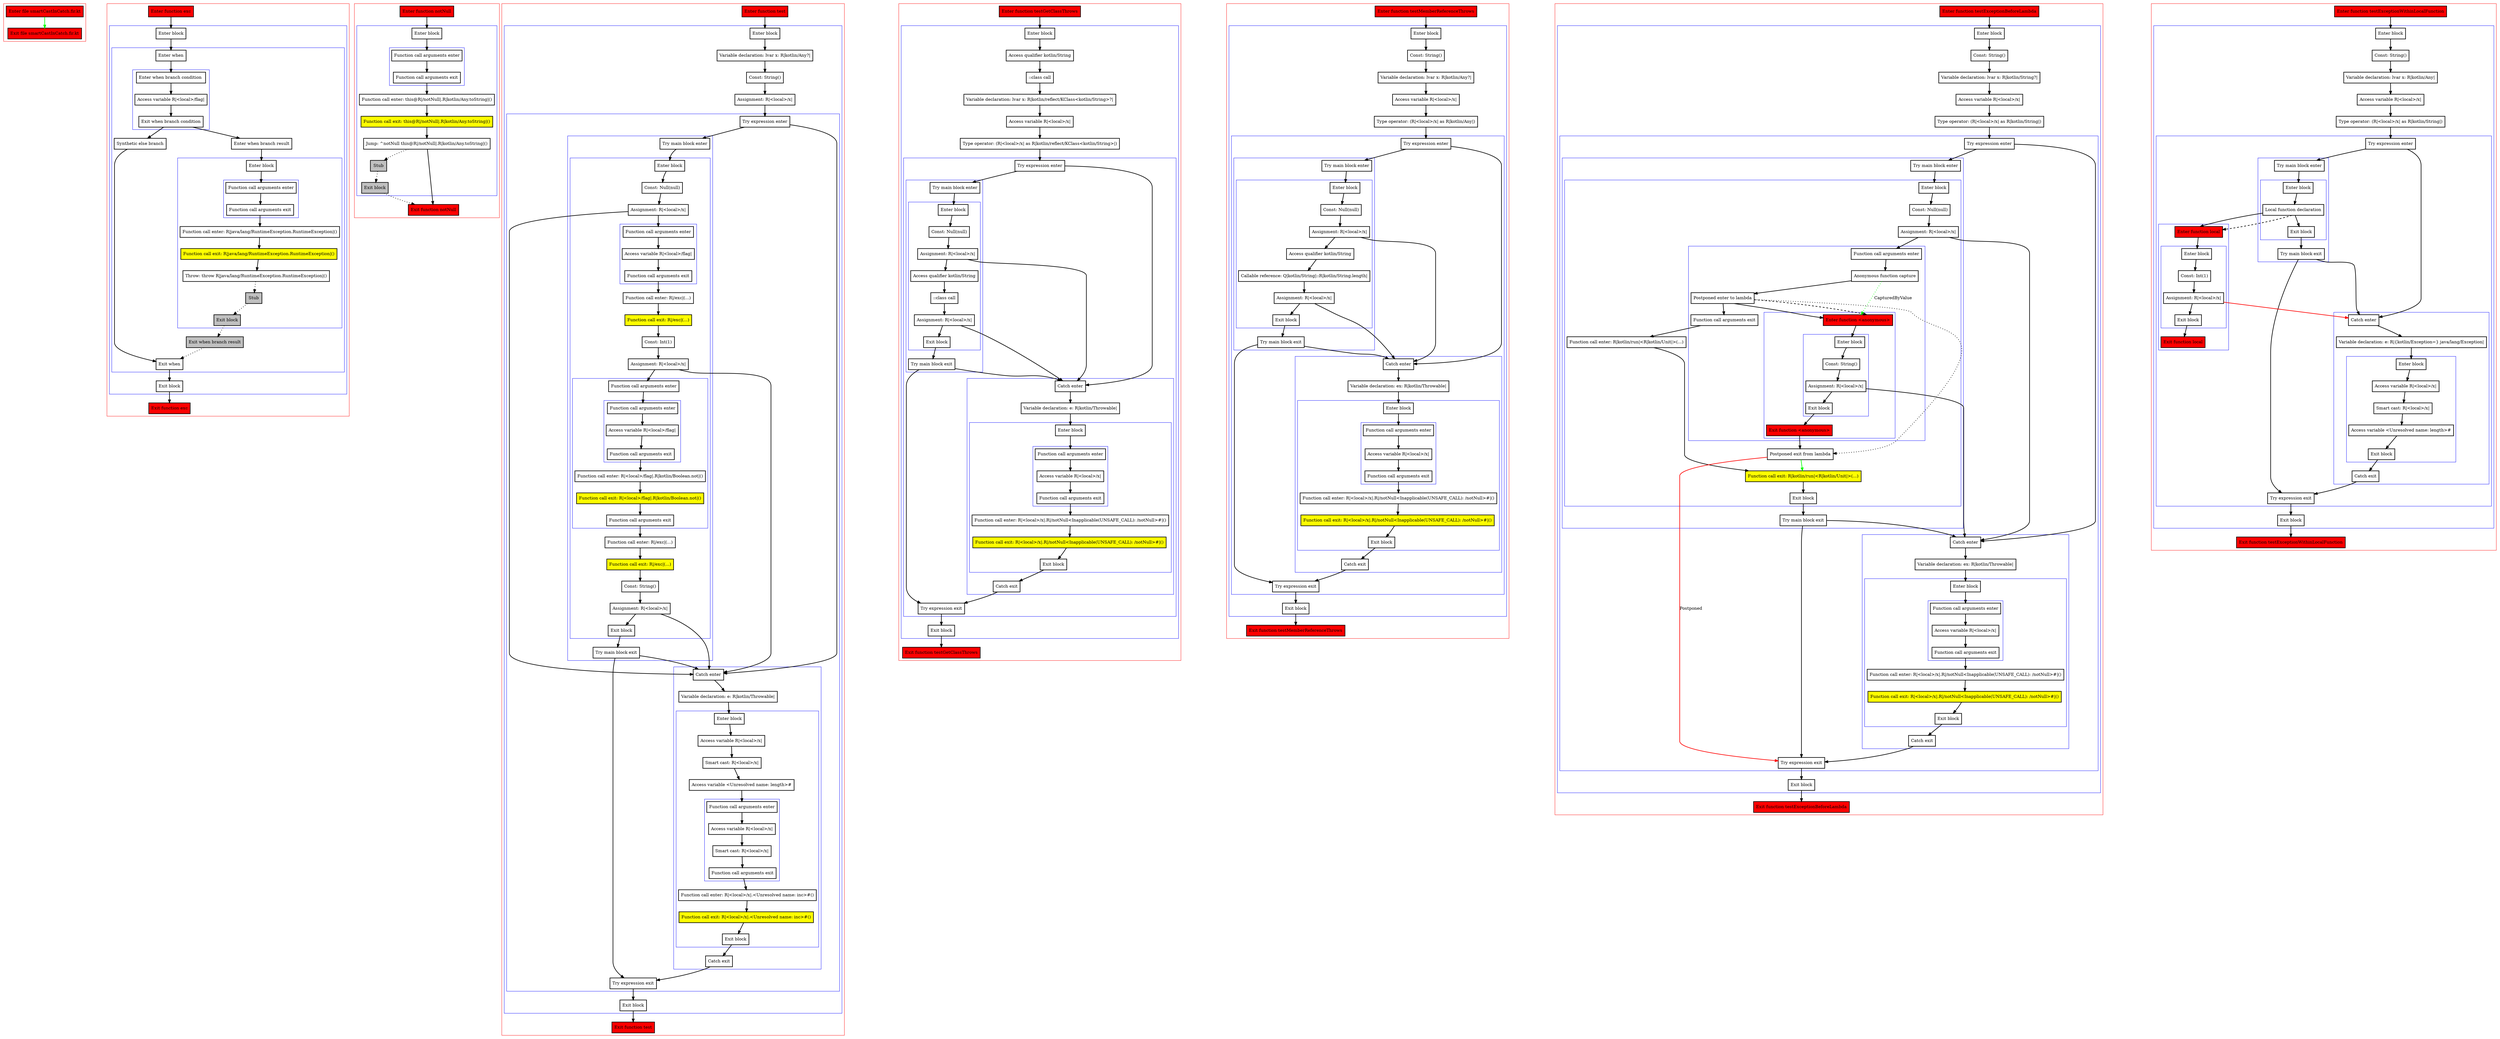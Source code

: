 digraph smartCastInCatch_fir_kt {
    graph [nodesep=3]
    node [shape=box penwidth=2]
    edge [penwidth=2]

    subgraph cluster_0 {
        color=red
        0 [label="Enter file smartCastInCatch.fir.kt" style="filled" fillcolor=red];
        1 [label="Exit file smartCastInCatch.fir.kt" style="filled" fillcolor=red];
    }
    0 -> {1} [color=green];

    subgraph cluster_1 {
        color=red
        2 [label="Enter function exc" style="filled" fillcolor=red];
        subgraph cluster_2 {
            color=blue
            3 [label="Enter block"];
            subgraph cluster_3 {
                color=blue
                4 [label="Enter when"];
                subgraph cluster_4 {
                    color=blue
                    5 [label="Enter when branch condition "];
                    6 [label="Access variable R|<local>/flag|"];
                    7 [label="Exit when branch condition"];
                }
                8 [label="Synthetic else branch"];
                9 [label="Enter when branch result"];
                subgraph cluster_5 {
                    color=blue
                    10 [label="Enter block"];
                    subgraph cluster_6 {
                        color=blue
                        11 [label="Function call arguments enter"];
                        12 [label="Function call arguments exit"];
                    }
                    13 [label="Function call enter: R|java/lang/RuntimeException.RuntimeException|()"];
                    14 [label="Function call exit: R|java/lang/RuntimeException.RuntimeException|()" style="filled" fillcolor=yellow];
                    15 [label="Throw: throw R|java/lang/RuntimeException.RuntimeException|()"];
                    16 [label="Stub" style="filled" fillcolor=gray];
                    17 [label="Exit block" style="filled" fillcolor=gray];
                }
                18 [label="Exit when branch result" style="filled" fillcolor=gray];
                19 [label="Exit when"];
            }
            20 [label="Exit block"];
        }
        21 [label="Exit function exc" style="filled" fillcolor=red];
    }
    2 -> {3};
    3 -> {4};
    4 -> {5};
    5 -> {6};
    6 -> {7};
    7 -> {8 9};
    8 -> {19};
    9 -> {10};
    10 -> {11};
    11 -> {12};
    12 -> {13};
    13 -> {14};
    14 -> {15};
    15 -> {16} [style=dotted];
    16 -> {17} [style=dotted];
    17 -> {18} [style=dotted];
    18 -> {19} [style=dotted];
    19 -> {20};
    20 -> {21};

    subgraph cluster_7 {
        color=red
        22 [label="Enter function notNull" style="filled" fillcolor=red];
        subgraph cluster_8 {
            color=blue
            23 [label="Enter block"];
            subgraph cluster_9 {
                color=blue
                24 [label="Function call arguments enter"];
                25 [label="Function call arguments exit"];
            }
            26 [label="Function call enter: this@R|/notNull|.R|kotlin/Any.toString|()"];
            27 [label="Function call exit: this@R|/notNull|.R|kotlin/Any.toString|()" style="filled" fillcolor=yellow];
            28 [label="Jump: ^notNull this@R|/notNull|.R|kotlin/Any.toString|()"];
            29 [label="Stub" style="filled" fillcolor=gray];
            30 [label="Exit block" style="filled" fillcolor=gray];
        }
        31 [label="Exit function notNull" style="filled" fillcolor=red];
    }
    22 -> {23};
    23 -> {24};
    24 -> {25};
    25 -> {26};
    26 -> {27};
    27 -> {28};
    28 -> {31};
    28 -> {29} [style=dotted];
    29 -> {30} [style=dotted];
    30 -> {31} [style=dotted];

    subgraph cluster_10 {
        color=red
        32 [label="Enter function test" style="filled" fillcolor=red];
        subgraph cluster_11 {
            color=blue
            33 [label="Enter block"];
            34 [label="Variable declaration: lvar x: R|kotlin/Any?|"];
            35 [label="Const: String()"];
            36 [label="Assignment: R|<local>/x|"];
            subgraph cluster_12 {
                color=blue
                37 [label="Try expression enter"];
                subgraph cluster_13 {
                    color=blue
                    38 [label="Try main block enter"];
                    subgraph cluster_14 {
                        color=blue
                        39 [label="Enter block"];
                        40 [label="Const: Null(null)"];
                        41 [label="Assignment: R|<local>/x|"];
                        subgraph cluster_15 {
                            color=blue
                            42 [label="Function call arguments enter"];
                            43 [label="Access variable R|<local>/flag|"];
                            44 [label="Function call arguments exit"];
                        }
                        45 [label="Function call enter: R|/exc|(...)"];
                        46 [label="Function call exit: R|/exc|(...)" style="filled" fillcolor=yellow];
                        47 [label="Const: Int(1)"];
                        48 [label="Assignment: R|<local>/x|"];
                        subgraph cluster_16 {
                            color=blue
                            49 [label="Function call arguments enter"];
                            subgraph cluster_17 {
                                color=blue
                                50 [label="Function call arguments enter"];
                                51 [label="Access variable R|<local>/flag|"];
                                52 [label="Function call arguments exit"];
                            }
                            53 [label="Function call enter: R|<local>/flag|.R|kotlin/Boolean.not|()"];
                            54 [label="Function call exit: R|<local>/flag|.R|kotlin/Boolean.not|()" style="filled" fillcolor=yellow];
                            55 [label="Function call arguments exit"];
                        }
                        56 [label="Function call enter: R|/exc|(...)"];
                        57 [label="Function call exit: R|/exc|(...)" style="filled" fillcolor=yellow];
                        58 [label="Const: String()"];
                        59 [label="Assignment: R|<local>/x|"];
                        60 [label="Exit block"];
                    }
                    61 [label="Try main block exit"];
                }
                subgraph cluster_18 {
                    color=blue
                    62 [label="Catch enter"];
                    63 [label="Variable declaration: e: R|kotlin/Throwable|"];
                    subgraph cluster_19 {
                        color=blue
                        64 [label="Enter block"];
                        65 [label="Access variable R|<local>/x|"];
                        66 [label="Smart cast: R|<local>/x|"];
                        67 [label="Access variable <Unresolved name: length>#"];
                        subgraph cluster_20 {
                            color=blue
                            68 [label="Function call arguments enter"];
                            69 [label="Access variable R|<local>/x|"];
                            70 [label="Smart cast: R|<local>/x|"];
                            71 [label="Function call arguments exit"];
                        }
                        72 [label="Function call enter: R|<local>/x|.<Unresolved name: inc>#()"];
                        73 [label="Function call exit: R|<local>/x|.<Unresolved name: inc>#()" style="filled" fillcolor=yellow];
                        74 [label="Exit block"];
                    }
                    75 [label="Catch exit"];
                }
                76 [label="Try expression exit"];
            }
            77 [label="Exit block"];
        }
        78 [label="Exit function test" style="filled" fillcolor=red];
    }
    32 -> {33};
    33 -> {34};
    34 -> {35};
    35 -> {36};
    36 -> {37};
    37 -> {38 62};
    38 -> {39};
    39 -> {40};
    40 -> {41};
    41 -> {42 62};
    42 -> {43};
    43 -> {44};
    44 -> {45};
    45 -> {46};
    46 -> {47};
    47 -> {48};
    48 -> {49 62};
    49 -> {50};
    50 -> {51};
    51 -> {52};
    52 -> {53};
    53 -> {54};
    54 -> {55};
    55 -> {56};
    56 -> {57};
    57 -> {58};
    58 -> {59};
    59 -> {60 62};
    60 -> {61};
    61 -> {62 76};
    62 -> {63};
    63 -> {64};
    64 -> {65};
    65 -> {66};
    66 -> {67};
    67 -> {68};
    68 -> {69};
    69 -> {70};
    70 -> {71};
    71 -> {72};
    72 -> {73};
    73 -> {74};
    74 -> {75};
    75 -> {76};
    76 -> {77};
    77 -> {78};

    subgraph cluster_21 {
        color=red
        79 [label="Enter function testGetClassThrows" style="filled" fillcolor=red];
        subgraph cluster_22 {
            color=blue
            80 [label="Enter block"];
            81 [label="Access qualifier kotlin/String"];
            82 [label="::class call"];
            83 [label="Variable declaration: lvar x: R|kotlin/reflect/KClass<kotlin/String>?|"];
            84 [label="Access variable R|<local>/x|"];
            85 [label="Type operator: (R|<local>/x| as R|kotlin/reflect/KClass<kotlin/String>|)"];
            subgraph cluster_23 {
                color=blue
                86 [label="Try expression enter"];
                subgraph cluster_24 {
                    color=blue
                    87 [label="Try main block enter"];
                    subgraph cluster_25 {
                        color=blue
                        88 [label="Enter block"];
                        89 [label="Const: Null(null)"];
                        90 [label="Assignment: R|<local>/x|"];
                        91 [label="Access qualifier kotlin/String"];
                        92 [label="::class call"];
                        93 [label="Assignment: R|<local>/x|"];
                        94 [label="Exit block"];
                    }
                    95 [label="Try main block exit"];
                }
                subgraph cluster_26 {
                    color=blue
                    96 [label="Catch enter"];
                    97 [label="Variable declaration: e: R|kotlin/Throwable|"];
                    subgraph cluster_27 {
                        color=blue
                        98 [label="Enter block"];
                        subgraph cluster_28 {
                            color=blue
                            99 [label="Function call arguments enter"];
                            100 [label="Access variable R|<local>/x|"];
                            101 [label="Function call arguments exit"];
                        }
                        102 [label="Function call enter: R|<local>/x|.R|/notNull<Inapplicable(UNSAFE_CALL): /notNull>#|()"];
                        103 [label="Function call exit: R|<local>/x|.R|/notNull<Inapplicable(UNSAFE_CALL): /notNull>#|()" style="filled" fillcolor=yellow];
                        104 [label="Exit block"];
                    }
                    105 [label="Catch exit"];
                }
                106 [label="Try expression exit"];
            }
            107 [label="Exit block"];
        }
        108 [label="Exit function testGetClassThrows" style="filled" fillcolor=red];
    }
    79 -> {80};
    80 -> {81};
    81 -> {82};
    82 -> {83};
    83 -> {84};
    84 -> {85};
    85 -> {86};
    86 -> {87 96};
    87 -> {88};
    88 -> {89};
    89 -> {90};
    90 -> {91 96};
    91 -> {92};
    92 -> {93};
    93 -> {94 96};
    94 -> {95};
    95 -> {96 106};
    96 -> {97};
    97 -> {98};
    98 -> {99};
    99 -> {100};
    100 -> {101};
    101 -> {102};
    102 -> {103};
    103 -> {104};
    104 -> {105};
    105 -> {106};
    106 -> {107};
    107 -> {108};

    subgraph cluster_29 {
        color=red
        109 [label="Enter function testMemberReferenceThrows" style="filled" fillcolor=red];
        subgraph cluster_30 {
            color=blue
            110 [label="Enter block"];
            111 [label="Const: String()"];
            112 [label="Variable declaration: lvar x: R|kotlin/Any?|"];
            113 [label="Access variable R|<local>/x|"];
            114 [label="Type operator: (R|<local>/x| as R|kotlin/Any|)"];
            subgraph cluster_31 {
                color=blue
                115 [label="Try expression enter"];
                subgraph cluster_32 {
                    color=blue
                    116 [label="Try main block enter"];
                    subgraph cluster_33 {
                        color=blue
                        117 [label="Enter block"];
                        118 [label="Const: Null(null)"];
                        119 [label="Assignment: R|<local>/x|"];
                        120 [label="Access qualifier kotlin/String"];
                        121 [label="Callable reference: Q|kotlin/String|::R|kotlin/String.length|"];
                        122 [label="Assignment: R|<local>/x|"];
                        123 [label="Exit block"];
                    }
                    124 [label="Try main block exit"];
                }
                subgraph cluster_34 {
                    color=blue
                    125 [label="Catch enter"];
                    126 [label="Variable declaration: ex: R|kotlin/Throwable|"];
                    subgraph cluster_35 {
                        color=blue
                        127 [label="Enter block"];
                        subgraph cluster_36 {
                            color=blue
                            128 [label="Function call arguments enter"];
                            129 [label="Access variable R|<local>/x|"];
                            130 [label="Function call arguments exit"];
                        }
                        131 [label="Function call enter: R|<local>/x|.R|/notNull<Inapplicable(UNSAFE_CALL): /notNull>#|()"];
                        132 [label="Function call exit: R|<local>/x|.R|/notNull<Inapplicable(UNSAFE_CALL): /notNull>#|()" style="filled" fillcolor=yellow];
                        133 [label="Exit block"];
                    }
                    134 [label="Catch exit"];
                }
                135 [label="Try expression exit"];
            }
            136 [label="Exit block"];
        }
        137 [label="Exit function testMemberReferenceThrows" style="filled" fillcolor=red];
    }
    109 -> {110};
    110 -> {111};
    111 -> {112};
    112 -> {113};
    113 -> {114};
    114 -> {115};
    115 -> {116 125};
    116 -> {117};
    117 -> {118};
    118 -> {119};
    119 -> {120 125};
    120 -> {121};
    121 -> {122};
    122 -> {123 125};
    123 -> {124};
    124 -> {125 135};
    125 -> {126};
    126 -> {127};
    127 -> {128};
    128 -> {129};
    129 -> {130};
    130 -> {131};
    131 -> {132};
    132 -> {133};
    133 -> {134};
    134 -> {135};
    135 -> {136};
    136 -> {137};

    subgraph cluster_37 {
        color=red
        138 [label="Enter function testExceptionBeforeLambda" style="filled" fillcolor=red];
        subgraph cluster_38 {
            color=blue
            139 [label="Enter block"];
            140 [label="Const: String()"];
            141 [label="Variable declaration: lvar x: R|kotlin/String?|"];
            142 [label="Access variable R|<local>/x|"];
            143 [label="Type operator: (R|<local>/x| as R|kotlin/String|)"];
            subgraph cluster_39 {
                color=blue
                144 [label="Try expression enter"];
                subgraph cluster_40 {
                    color=blue
                    145 [label="Try main block enter"];
                    subgraph cluster_41 {
                        color=blue
                        146 [label="Enter block"];
                        147 [label="Const: Null(null)"];
                        148 [label="Assignment: R|<local>/x|"];
                        subgraph cluster_42 {
                            color=blue
                            149 [label="Function call arguments enter"];
                            150 [label="Anonymous function capture"];
                            151 [label="Postponed enter to lambda"];
                            subgraph cluster_43 {
                                color=blue
                                152 [label="Enter function <anonymous>" style="filled" fillcolor=red];
                                subgraph cluster_44 {
                                    color=blue
                                    153 [label="Enter block"];
                                    154 [label="Const: String()"];
                                    155 [label="Assignment: R|<local>/x|"];
                                    156 [label="Exit block"];
                                }
                                157 [label="Exit function <anonymous>" style="filled" fillcolor=red];
                            }
                            158 [label="Function call arguments exit"];
                        }
                        159 [label="Function call enter: R|kotlin/run|<R|kotlin/Unit|>(...)"];
                        160 [label="Postponed exit from lambda"];
                        161 [label="Function call exit: R|kotlin/run|<R|kotlin/Unit|>(...)" style="filled" fillcolor=yellow];
                        162 [label="Exit block"];
                    }
                    163 [label="Try main block exit"];
                }
                subgraph cluster_45 {
                    color=blue
                    164 [label="Catch enter"];
                    165 [label="Variable declaration: ex: R|kotlin/Throwable|"];
                    subgraph cluster_46 {
                        color=blue
                        166 [label="Enter block"];
                        subgraph cluster_47 {
                            color=blue
                            167 [label="Function call arguments enter"];
                            168 [label="Access variable R|<local>/x|"];
                            169 [label="Function call arguments exit"];
                        }
                        170 [label="Function call enter: R|<local>/x|.R|/notNull<Inapplicable(UNSAFE_CALL): /notNull>#|()"];
                        171 [label="Function call exit: R|<local>/x|.R|/notNull<Inapplicable(UNSAFE_CALL): /notNull>#|()" style="filled" fillcolor=yellow];
                        172 [label="Exit block"];
                    }
                    173 [label="Catch exit"];
                }
                174 [label="Try expression exit"];
            }
            175 [label="Exit block"];
        }
        176 [label="Exit function testExceptionBeforeLambda" style="filled" fillcolor=red];
    }
    138 -> {139};
    139 -> {140};
    140 -> {141};
    141 -> {142};
    142 -> {143};
    143 -> {144};
    144 -> {145 164};
    145 -> {146};
    146 -> {147};
    147 -> {148};
    148 -> {149 164};
    149 -> {150};
    150 -> {151};
    150 -> {152} [color=green style=dotted label="CapturedByValue"];
    151 -> {152 158};
    151 -> {160} [style=dotted];
    151 -> {152} [style=dashed];
    152 -> {153};
    153 -> {154};
    154 -> {155};
    155 -> {156 164};
    156 -> {157};
    157 -> {160};
    158 -> {159};
    159 -> {161};
    160 -> {161} [color=green];
    160 -> {174} [color=red label="Postponed"];
    161 -> {162};
    162 -> {163};
    163 -> {164 174};
    164 -> {165};
    165 -> {166};
    166 -> {167};
    167 -> {168};
    168 -> {169};
    169 -> {170};
    170 -> {171};
    171 -> {172};
    172 -> {173};
    173 -> {174};
    174 -> {175};
    175 -> {176};

    subgraph cluster_48 {
        color=red
        177 [label="Enter function testExceptionWithinLocalFunction" style="filled" fillcolor=red];
        subgraph cluster_49 {
            color=blue
            178 [label="Enter block"];
            179 [label="Const: String()"];
            180 [label="Variable declaration: lvar x: R|kotlin/Any|"];
            181 [label="Access variable R|<local>/x|"];
            182 [label="Type operator: (R|<local>/x| as R|kotlin/String|)"];
            subgraph cluster_50 {
                color=blue
                183 [label="Try expression enter"];
                subgraph cluster_51 {
                    color=blue
                    184 [label="Try main block enter"];
                    subgraph cluster_52 {
                        color=blue
                        185 [label="Enter block"];
                        186 [label="Local function declaration"];
                        187 [label="Exit block"];
                    }
                    188 [label="Try main block exit"];
                }
                subgraph cluster_53 {
                    color=blue
                    189 [label="Enter function local" style="filled" fillcolor=red];
                    subgraph cluster_54 {
                        color=blue
                        190 [label="Enter block"];
                        191 [label="Const: Int(1)"];
                        192 [label="Assignment: R|<local>/x|"];
                        193 [label="Exit block"];
                    }
                    194 [label="Exit function local" style="filled" fillcolor=red];
                }
                subgraph cluster_55 {
                    color=blue
                    195 [label="Catch enter"];
                    196 [label="Variable declaration: e: R|{kotlin/Exception=} java/lang/Exception|"];
                    subgraph cluster_56 {
                        color=blue
                        197 [label="Enter block"];
                        198 [label="Access variable R|<local>/x|"];
                        199 [label="Smart cast: R|<local>/x|"];
                        200 [label="Access variable <Unresolved name: length>#"];
                        201 [label="Exit block"];
                    }
                    202 [label="Catch exit"];
                }
                203 [label="Try expression exit"];
            }
            204 [label="Exit block"];
        }
        205 [label="Exit function testExceptionWithinLocalFunction" style="filled" fillcolor=red];
    }
    177 -> {178};
    178 -> {179};
    179 -> {180};
    180 -> {181};
    181 -> {182};
    182 -> {183};
    183 -> {184 195};
    184 -> {185};
    185 -> {186};
    186 -> {187 189};
    186 -> {189} [style=dashed];
    187 -> {188};
    188 -> {195 203};
    189 -> {190};
    190 -> {191};
    191 -> {192};
    192 -> {193};
    192 -> {195} [color=red];
    193 -> {194};
    195 -> {196};
    196 -> {197};
    197 -> {198};
    198 -> {199};
    199 -> {200};
    200 -> {201};
    201 -> {202};
    202 -> {203};
    203 -> {204};
    204 -> {205};

}
